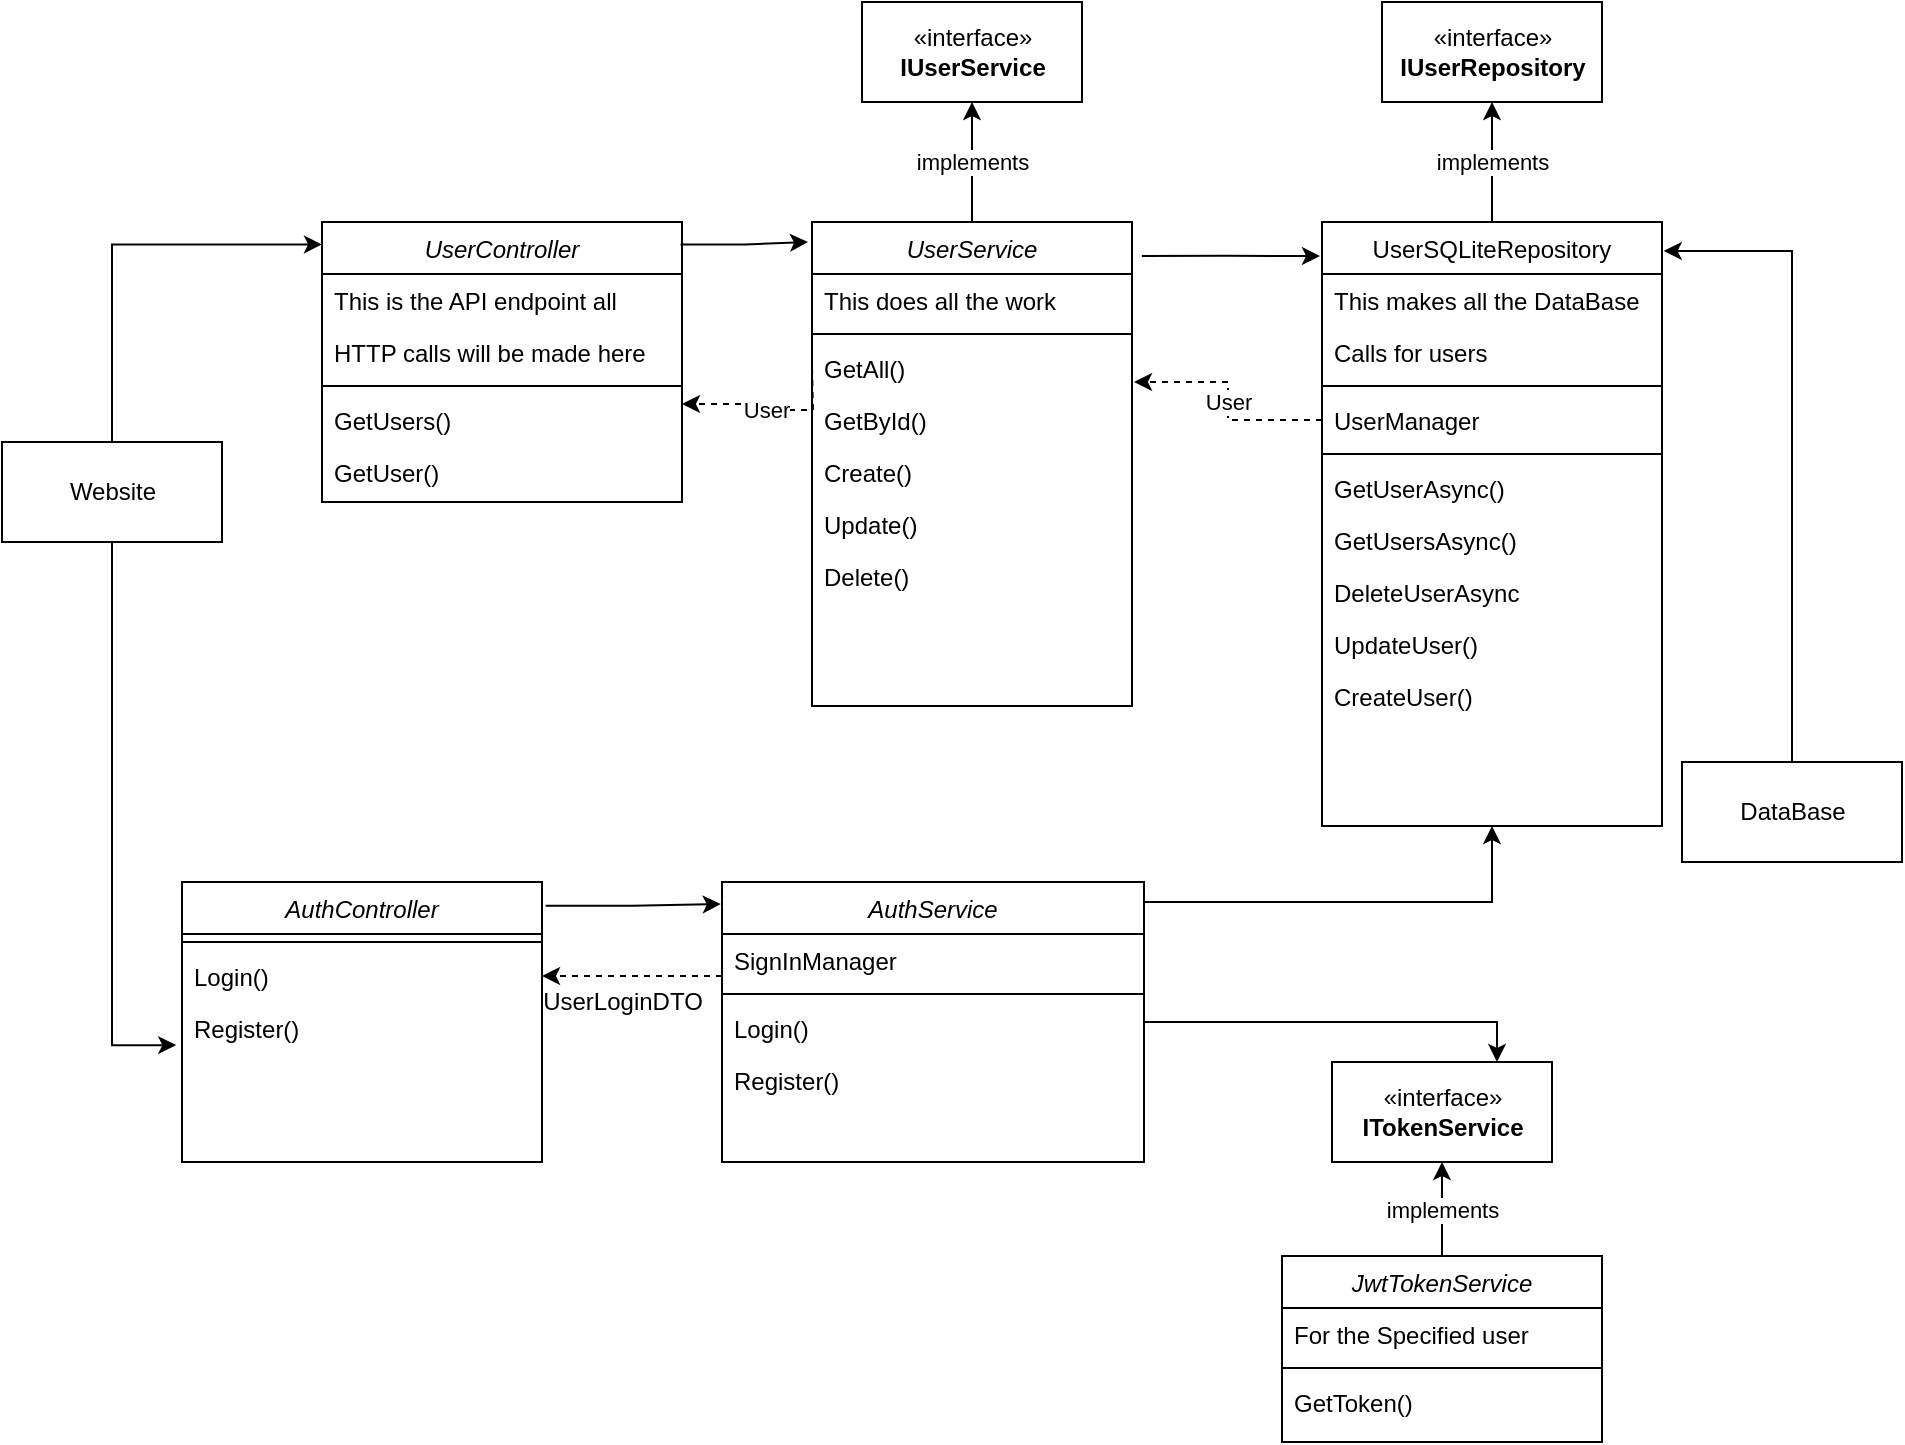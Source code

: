 <mxfile version="14.5.1" type="google"><diagram id="C5RBs43oDa-KdzZeNtuy" name="Page-1"><mxGraphModel dx="2048" dy="695" grid="1" gridSize="10" guides="1" tooltips="1" connect="1" arrows="1" fold="1" page="1" pageScale="1" pageWidth="827" pageHeight="1169" math="0" shadow="0"><root><mxCell id="WIyWlLk6GJQsqaUBKTNV-0"/><mxCell id="WIyWlLk6GJQsqaUBKTNV-1" parent="WIyWlLk6GJQsqaUBKTNV-0"/><mxCell id="aeZPI8-jSG2lQoRjbgXF-1" value="implements" style="edgeStyle=orthogonalEdgeStyle;rounded=0;orthogonalLoop=1;jettySize=auto;html=1;exitX=0.5;exitY=0;exitDx=0;exitDy=0;entryX=0.5;entryY=1;entryDx=0;entryDy=0;" parent="WIyWlLk6GJQsqaUBKTNV-1" source="zkfFHV4jXpPFQw0GAbJ--0" target="aeZPI8-jSG2lQoRjbgXF-0" edge="1"><mxGeometry relative="1" as="geometry"/></mxCell><mxCell id="zkfFHV4jXpPFQw0GAbJ--0" value="UserService" style="swimlane;fontStyle=2;align=center;verticalAlign=top;childLayout=stackLayout;horizontal=1;startSize=26;horizontalStack=0;resizeParent=1;resizeLast=0;collapsible=1;marginBottom=0;rounded=0;shadow=0;strokeWidth=1;" parent="WIyWlLk6GJQsqaUBKTNV-1" vertex="1"><mxGeometry x="345" y="120" width="160" height="242" as="geometry"><mxRectangle x="230" y="140" width="160" height="26" as="alternateBounds"/></mxGeometry></mxCell><mxCell id="zkfFHV4jXpPFQw0GAbJ--3" value="This does all the work" style="text;align=left;verticalAlign=top;spacingLeft=4;spacingRight=4;overflow=hidden;rotatable=0;points=[[0,0.5],[1,0.5]];portConstraint=eastwest;rounded=0;shadow=0;html=0;" parent="zkfFHV4jXpPFQw0GAbJ--0" vertex="1"><mxGeometry y="26" width="160" height="26" as="geometry"/></mxCell><mxCell id="zkfFHV4jXpPFQw0GAbJ--4" value="" style="line;html=1;strokeWidth=1;align=left;verticalAlign=middle;spacingTop=-1;spacingLeft=3;spacingRight=3;rotatable=0;labelPosition=right;points=[];portConstraint=eastwest;" parent="zkfFHV4jXpPFQw0GAbJ--0" vertex="1"><mxGeometry y="52" width="160" height="8" as="geometry"/></mxCell><mxCell id="zkfFHV4jXpPFQw0GAbJ--2" value="GetAll()" style="text;align=left;verticalAlign=top;spacingLeft=4;spacingRight=4;overflow=hidden;rotatable=0;points=[[0,0.5],[1,0.5]];portConstraint=eastwest;rounded=0;shadow=0;html=0;" parent="zkfFHV4jXpPFQw0GAbJ--0" vertex="1"><mxGeometry y="60" width="160" height="26" as="geometry"/></mxCell><mxCell id="zkfFHV4jXpPFQw0GAbJ--5" value="GetById()" style="text;align=left;verticalAlign=top;spacingLeft=4;spacingRight=4;overflow=hidden;rotatable=0;points=[[0,0.5],[1,0.5]];portConstraint=eastwest;" parent="zkfFHV4jXpPFQw0GAbJ--0" vertex="1"><mxGeometry y="86" width="160" height="26" as="geometry"/></mxCell><mxCell id="aeZPI8-jSG2lQoRjbgXF-41" value="Create()" style="text;align=left;verticalAlign=top;spacingLeft=4;spacingRight=4;overflow=hidden;rotatable=0;points=[[0,0.5],[1,0.5]];portConstraint=eastwest;" parent="zkfFHV4jXpPFQw0GAbJ--0" vertex="1"><mxGeometry y="112" width="160" height="26" as="geometry"/></mxCell><mxCell id="aeZPI8-jSG2lQoRjbgXF-42" value="Update()" style="text;align=left;verticalAlign=top;spacingLeft=4;spacingRight=4;overflow=hidden;rotatable=0;points=[[0,0.5],[1,0.5]];portConstraint=eastwest;" parent="zkfFHV4jXpPFQw0GAbJ--0" vertex="1"><mxGeometry y="138" width="160" height="26" as="geometry"/></mxCell><mxCell id="aeZPI8-jSG2lQoRjbgXF-43" value="Delete()" style="text;align=left;verticalAlign=top;spacingLeft=4;spacingRight=4;overflow=hidden;rotatable=0;points=[[0,0.5],[1,0.5]];portConstraint=eastwest;" parent="zkfFHV4jXpPFQw0GAbJ--0" vertex="1"><mxGeometry y="164" width="160" height="26" as="geometry"/></mxCell><mxCell id="aeZPI8-jSG2lQoRjbgXF-22" value="implements" style="edgeStyle=orthogonalEdgeStyle;rounded=0;orthogonalLoop=1;jettySize=auto;html=1;exitX=0.5;exitY=0;exitDx=0;exitDy=0;entryX=0.5;entryY=1;entryDx=0;entryDy=0;" parent="WIyWlLk6GJQsqaUBKTNV-1" source="zkfFHV4jXpPFQw0GAbJ--17" target="aeZPI8-jSG2lQoRjbgXF-11" edge="1"><mxGeometry relative="1" as="geometry"/></mxCell><mxCell id="zkfFHV4jXpPFQw0GAbJ--17" value="UserSQLiteRepository" style="swimlane;fontStyle=0;align=center;verticalAlign=top;childLayout=stackLayout;horizontal=1;startSize=26;horizontalStack=0;resizeParent=1;resizeLast=0;collapsible=1;marginBottom=0;rounded=0;shadow=0;strokeWidth=1;" parent="WIyWlLk6GJQsqaUBKTNV-1" vertex="1"><mxGeometry x="600" y="120" width="170" height="302" as="geometry"><mxRectangle x="550" y="140" width="160" height="26" as="alternateBounds"/></mxGeometry></mxCell><mxCell id="zkfFHV4jXpPFQw0GAbJ--18" value="This makes all the DataBase" style="text;align=left;verticalAlign=top;spacingLeft=4;spacingRight=4;overflow=hidden;rotatable=0;points=[[0,0.5],[1,0.5]];portConstraint=eastwest;" parent="zkfFHV4jXpPFQw0GAbJ--17" vertex="1"><mxGeometry y="26" width="170" height="26" as="geometry"/></mxCell><mxCell id="zkfFHV4jXpPFQw0GAbJ--19" value="Calls for users" style="text;align=left;verticalAlign=top;spacingLeft=4;spacingRight=4;overflow=hidden;rotatable=0;points=[[0,0.5],[1,0.5]];portConstraint=eastwest;rounded=0;shadow=0;html=0;" parent="zkfFHV4jXpPFQw0GAbJ--17" vertex="1"><mxGeometry y="52" width="170" height="26" as="geometry"/></mxCell><mxCell id="zkfFHV4jXpPFQw0GAbJ--23" value="" style="line;html=1;strokeWidth=1;align=left;verticalAlign=middle;spacingTop=-1;spacingLeft=3;spacingRight=3;rotatable=0;labelPosition=right;points=[];portConstraint=eastwest;" parent="zkfFHV4jXpPFQw0GAbJ--17" vertex="1"><mxGeometry y="78" width="170" height="8" as="geometry"/></mxCell><mxCell id="zkfFHV4jXpPFQw0GAbJ--24" value="UserManager" style="text;align=left;verticalAlign=top;spacingLeft=4;spacingRight=4;overflow=hidden;rotatable=0;points=[[0,0.5],[1,0.5]];portConstraint=eastwest;" parent="zkfFHV4jXpPFQw0GAbJ--17" vertex="1"><mxGeometry y="86" width="170" height="26" as="geometry"/></mxCell><mxCell id="aeZPI8-jSG2lQoRjbgXF-46" value="" style="line;html=1;strokeWidth=1;align=left;verticalAlign=middle;spacingTop=-1;spacingLeft=3;spacingRight=3;rotatable=0;labelPosition=right;points=[];portConstraint=eastwest;" parent="zkfFHV4jXpPFQw0GAbJ--17" vertex="1"><mxGeometry y="112" width="170" height="8" as="geometry"/></mxCell><mxCell id="aeZPI8-jSG2lQoRjbgXF-47" value="GetUserAsync()" style="text;align=left;verticalAlign=top;spacingLeft=4;spacingRight=4;overflow=hidden;rotatable=0;points=[[0,0.5],[1,0.5]];portConstraint=eastwest;" parent="zkfFHV4jXpPFQw0GAbJ--17" vertex="1"><mxGeometry y="120" width="170" height="26" as="geometry"/></mxCell><mxCell id="aeZPI8-jSG2lQoRjbgXF-48" value="GetUsersAsync()" style="text;align=left;verticalAlign=top;spacingLeft=4;spacingRight=4;overflow=hidden;rotatable=0;points=[[0,0.5],[1,0.5]];portConstraint=eastwest;" parent="zkfFHV4jXpPFQw0GAbJ--17" vertex="1"><mxGeometry y="146" width="170" height="26" as="geometry"/></mxCell><mxCell id="aeZPI8-jSG2lQoRjbgXF-49" value="DeleteUserAsync" style="text;align=left;verticalAlign=top;spacingLeft=4;spacingRight=4;overflow=hidden;rotatable=0;points=[[0,0.5],[1,0.5]];portConstraint=eastwest;" parent="zkfFHV4jXpPFQw0GAbJ--17" vertex="1"><mxGeometry y="172" width="170" height="26" as="geometry"/></mxCell><mxCell id="aeZPI8-jSG2lQoRjbgXF-50" value="UpdateUser()" style="text;align=left;verticalAlign=top;spacingLeft=4;spacingRight=4;overflow=hidden;rotatable=0;points=[[0,0.5],[1,0.5]];portConstraint=eastwest;" parent="zkfFHV4jXpPFQw0GAbJ--17" vertex="1"><mxGeometry y="198" width="170" height="26" as="geometry"/></mxCell><mxCell id="aeZPI8-jSG2lQoRjbgXF-51" value="CreateUser()" style="text;align=left;verticalAlign=top;spacingLeft=4;spacingRight=4;overflow=hidden;rotatable=0;points=[[0,0.5],[1,0.5]];portConstraint=eastwest;" parent="zkfFHV4jXpPFQw0GAbJ--17" vertex="1"><mxGeometry y="224" width="170" height="26" as="geometry"/></mxCell><mxCell id="aeZPI8-jSG2lQoRjbgXF-0" value="«interface»&lt;br&gt;&lt;b&gt;IUserService&lt;/b&gt;" style="html=1;" parent="WIyWlLk6GJQsqaUBKTNV-1" vertex="1"><mxGeometry x="370" y="10" width="110" height="50" as="geometry"/></mxCell><mxCell id="aeZPI8-jSG2lQoRjbgXF-3" value="UserController" style="swimlane;fontStyle=2;align=center;verticalAlign=top;childLayout=stackLayout;horizontal=1;startSize=26;horizontalStack=0;resizeParent=1;resizeLast=0;collapsible=1;marginBottom=0;rounded=0;shadow=0;strokeWidth=1;" parent="WIyWlLk6GJQsqaUBKTNV-1" vertex="1"><mxGeometry x="100" y="120" width="180" height="140" as="geometry"><mxRectangle x="230" y="140" width="160" height="26" as="alternateBounds"/></mxGeometry></mxCell><mxCell id="aeZPI8-jSG2lQoRjbgXF-4" value="This is the API endpoint all" style="text;align=left;verticalAlign=top;spacingLeft=4;spacingRight=4;overflow=hidden;rotatable=0;points=[[0,0.5],[1,0.5]];portConstraint=eastwest;" parent="aeZPI8-jSG2lQoRjbgXF-3" vertex="1"><mxGeometry y="26" width="180" height="26" as="geometry"/></mxCell><mxCell id="aeZPI8-jSG2lQoRjbgXF-8" value="HTTP calls will be made here" style="text;align=left;verticalAlign=top;spacingLeft=4;spacingRight=4;overflow=hidden;rotatable=0;points=[[0,0.5],[1,0.5]];portConstraint=eastwest;" parent="aeZPI8-jSG2lQoRjbgXF-3" vertex="1"><mxGeometry y="52" width="180" height="26" as="geometry"/></mxCell><mxCell id="aeZPI8-jSG2lQoRjbgXF-7" value="" style="line;html=1;strokeWidth=1;align=left;verticalAlign=middle;spacingTop=-1;spacingLeft=3;spacingRight=3;rotatable=0;labelPosition=right;points=[];portConstraint=eastwest;" parent="aeZPI8-jSG2lQoRjbgXF-3" vertex="1"><mxGeometry y="78" width="180" height="8" as="geometry"/></mxCell><mxCell id="aeZPI8-jSG2lQoRjbgXF-10" value="GetUsers()" style="text;align=left;verticalAlign=top;spacingLeft=4;spacingRight=4;overflow=hidden;rotatable=0;points=[[0,0.5],[1,0.5]];portConstraint=eastwest;" parent="aeZPI8-jSG2lQoRjbgXF-3" vertex="1"><mxGeometry y="86" width="180" height="26" as="geometry"/></mxCell><mxCell id="aeZPI8-jSG2lQoRjbgXF-25" value="GetUser()" style="text;align=left;verticalAlign=top;spacingLeft=4;spacingRight=4;overflow=hidden;rotatable=0;points=[[0,0.5],[1,0.5]];portConstraint=eastwest;" parent="aeZPI8-jSG2lQoRjbgXF-3" vertex="1"><mxGeometry y="112" width="180" height="26" as="geometry"/></mxCell><mxCell id="aeZPI8-jSG2lQoRjbgXF-11" value="«interface»&lt;br&gt;&lt;b&gt;IUserRepository&lt;/b&gt;" style="html=1;" parent="WIyWlLk6GJQsqaUBKTNV-1" vertex="1"><mxGeometry x="630" y="10" width="110" height="50" as="geometry"/></mxCell><mxCell id="aeZPI8-jSG2lQoRjbgXF-13" style="edgeStyle=orthogonalEdgeStyle;rounded=0;orthogonalLoop=1;jettySize=auto;html=1;exitX=0.5;exitY=0;exitDx=0;exitDy=0;entryX=1.005;entryY=0.048;entryDx=0;entryDy=0;entryPerimeter=0;" parent="WIyWlLk6GJQsqaUBKTNV-1" source="aeZPI8-jSG2lQoRjbgXF-12" target="zkfFHV4jXpPFQw0GAbJ--17" edge="1"><mxGeometry relative="1" as="geometry"/></mxCell><mxCell id="aeZPI8-jSG2lQoRjbgXF-12" value="DataBase" style="html=1;" parent="WIyWlLk6GJQsqaUBKTNV-1" vertex="1"><mxGeometry x="780" y="390" width="110" height="50" as="geometry"/></mxCell><mxCell id="aeZPI8-jSG2lQoRjbgXF-17" value="User" style="edgeStyle=orthogonalEdgeStyle;rounded=0;orthogonalLoop=1;jettySize=auto;html=1;exitX=0;exitY=0.5;exitDx=0;exitDy=0;dashed=1;" parent="WIyWlLk6GJQsqaUBKTNV-1" source="zkfFHV4jXpPFQw0GAbJ--24" edge="1"><mxGeometry relative="1" as="geometry"><mxPoint x="560" y="211" as="sourcePoint"/><mxPoint x="506" y="200" as="targetPoint"/><Array as="points"><mxPoint x="553" y="219"/><mxPoint x="553" y="200"/></Array></mxGeometry></mxCell><mxCell id="aeZPI8-jSG2lQoRjbgXF-18" value="User" style="edgeStyle=orthogonalEdgeStyle;rounded=0;orthogonalLoop=1;jettySize=auto;html=1;exitX=0;exitY=0.5;exitDx=0;exitDy=0;entryX=1;entryY=0.192;entryDx=0;entryDy=0;entryPerimeter=0;dashed=1;" parent="WIyWlLk6GJQsqaUBKTNV-1" target="aeZPI8-jSG2lQoRjbgXF-10" edge="1"><mxGeometry relative="1" as="geometry"><mxPoint x="345" y="193" as="sourcePoint"/></mxGeometry></mxCell><mxCell id="aeZPI8-jSG2lQoRjbgXF-19" style="edgeStyle=orthogonalEdgeStyle;rounded=0;orthogonalLoop=1;jettySize=auto;html=1;exitX=0.996;exitY=0.08;exitDx=0;exitDy=0;exitPerimeter=0;" parent="WIyWlLk6GJQsqaUBKTNV-1" source="aeZPI8-jSG2lQoRjbgXF-3" edge="1"><mxGeometry relative="1" as="geometry"><mxPoint x="343" y="130" as="targetPoint"/></mxGeometry></mxCell><mxCell id="aeZPI8-jSG2lQoRjbgXF-20" style="edgeStyle=orthogonalEdgeStyle;rounded=0;orthogonalLoop=1;jettySize=auto;html=1;exitX=1.031;exitY=0.07;exitDx=0;exitDy=0;exitPerimeter=0;" parent="WIyWlLk6GJQsqaUBKTNV-1" source="zkfFHV4jXpPFQw0GAbJ--0" edge="1"><mxGeometry relative="1" as="geometry"><mxPoint x="520" y="137" as="sourcePoint"/><mxPoint x="599" y="137" as="targetPoint"/></mxGeometry></mxCell><mxCell id="aeZPI8-jSG2lQoRjbgXF-24" style="edgeStyle=orthogonalEdgeStyle;rounded=0;orthogonalLoop=1;jettySize=auto;html=1;exitX=0.5;exitY=0;exitDx=0;exitDy=0;entryX=0;entryY=0.08;entryDx=0;entryDy=0;entryPerimeter=0;" parent="WIyWlLk6GJQsqaUBKTNV-1" source="aeZPI8-jSG2lQoRjbgXF-23" target="aeZPI8-jSG2lQoRjbgXF-3" edge="1"><mxGeometry relative="1" as="geometry"><Array as="points"><mxPoint x="-5" y="131"/></Array></mxGeometry></mxCell><mxCell id="oHpqX3BSD0J8fx6_ybVN-33" style="edgeStyle=orthogonalEdgeStyle;rounded=0;orthogonalLoop=1;jettySize=auto;html=1;entryX=-0.016;entryY=0.829;entryDx=0;entryDy=0;entryPerimeter=0;" parent="WIyWlLk6GJQsqaUBKTNV-1" source="aeZPI8-jSG2lQoRjbgXF-23" target="oHpqX3BSD0J8fx6_ybVN-5" edge="1"><mxGeometry relative="1" as="geometry"/></mxCell><mxCell id="aeZPI8-jSG2lQoRjbgXF-23" value="Website" style="html=1;" parent="WIyWlLk6GJQsqaUBKTNV-1" vertex="1"><mxGeometry x="-60" y="230" width="110" height="50" as="geometry"/></mxCell><mxCell id="SRbOthbt9VgAZgA1BuCe-0" style="edgeStyle=orthogonalEdgeStyle;rounded=0;orthogonalLoop=1;jettySize=auto;html=1;exitX=1.01;exitY=0.085;exitDx=0;exitDy=0;entryX=-0.003;entryY=0.079;entryDx=0;entryDy=0;entryPerimeter=0;exitPerimeter=0;" edge="1" parent="WIyWlLk6GJQsqaUBKTNV-1" source="oHpqX3BSD0J8fx6_ybVN-0" target="oHpqX3BSD0J8fx6_ybVN-6"><mxGeometry relative="1" as="geometry"/></mxCell><mxCell id="oHpqX3BSD0J8fx6_ybVN-0" value="AuthController" style="swimlane;fontStyle=2;align=center;verticalAlign=top;childLayout=stackLayout;horizontal=1;startSize=26;horizontalStack=0;resizeParent=1;resizeLast=0;collapsible=1;marginBottom=0;rounded=0;shadow=0;strokeWidth=1;" parent="WIyWlLk6GJQsqaUBKTNV-1" vertex="1"><mxGeometry x="30" y="450" width="180" height="140" as="geometry"><mxRectangle x="230" y="140" width="160" height="26" as="alternateBounds"/></mxGeometry></mxCell><mxCell id="oHpqX3BSD0J8fx6_ybVN-3" value="" style="line;html=1;strokeWidth=1;align=left;verticalAlign=middle;spacingTop=-1;spacingLeft=3;spacingRight=3;rotatable=0;labelPosition=right;points=[];portConstraint=eastwest;" parent="oHpqX3BSD0J8fx6_ybVN-0" vertex="1"><mxGeometry y="26" width="180" height="8" as="geometry"/></mxCell><mxCell id="oHpqX3BSD0J8fx6_ybVN-4" value="Login()" style="text;align=left;verticalAlign=top;spacingLeft=4;spacingRight=4;overflow=hidden;rotatable=0;points=[[0,0.5],[1,0.5]];portConstraint=eastwest;" parent="oHpqX3BSD0J8fx6_ybVN-0" vertex="1"><mxGeometry y="34" width="180" height="26" as="geometry"/></mxCell><mxCell id="oHpqX3BSD0J8fx6_ybVN-5" value="Register()" style="text;align=left;verticalAlign=top;spacingLeft=4;spacingRight=4;overflow=hidden;rotatable=0;points=[[0,0.5],[1,0.5]];portConstraint=eastwest;" parent="oHpqX3BSD0J8fx6_ybVN-0" vertex="1"><mxGeometry y="60" width="180" height="26" as="geometry"/></mxCell><mxCell id="oHpqX3BSD0J8fx6_ybVN-28" style="edgeStyle=orthogonalEdgeStyle;rounded=0;orthogonalLoop=1;jettySize=auto;html=1;entryX=0.75;entryY=0;entryDx=0;entryDy=0;" parent="WIyWlLk6GJQsqaUBKTNV-1" source="oHpqX3BSD0J8fx6_ybVN-6" target="oHpqX3BSD0J8fx6_ybVN-25" edge="1"><mxGeometry relative="1" as="geometry"/></mxCell><mxCell id="oHpqX3BSD0J8fx6_ybVN-29" style="edgeStyle=orthogonalEdgeStyle;rounded=0;orthogonalLoop=1;jettySize=auto;html=1;entryX=1;entryY=0.5;entryDx=0;entryDy=0;dashed=1;" parent="WIyWlLk6GJQsqaUBKTNV-1" source="oHpqX3BSD0J8fx6_ybVN-6" target="oHpqX3BSD0J8fx6_ybVN-4" edge="1"><mxGeometry relative="1" as="geometry"><Array as="points"><mxPoint x="290" y="497"/><mxPoint x="290" y="497"/></Array></mxGeometry></mxCell><mxCell id="oHpqX3BSD0J8fx6_ybVN-32" style="edgeStyle=orthogonalEdgeStyle;rounded=0;orthogonalLoop=1;jettySize=auto;html=1;entryX=0.5;entryY=1;entryDx=0;entryDy=0;" parent="WIyWlLk6GJQsqaUBKTNV-1" source="oHpqX3BSD0J8fx6_ybVN-6" target="zkfFHV4jXpPFQw0GAbJ--17" edge="1"><mxGeometry relative="1" as="geometry"><Array as="points"><mxPoint x="685" y="460"/></Array></mxGeometry></mxCell><mxCell id="oHpqX3BSD0J8fx6_ybVN-6" value="AuthService" style="swimlane;fontStyle=2;align=center;verticalAlign=top;childLayout=stackLayout;horizontal=1;startSize=26;horizontalStack=0;resizeParent=1;resizeLast=0;collapsible=1;marginBottom=0;rounded=0;shadow=0;strokeWidth=1;" parent="WIyWlLk6GJQsqaUBKTNV-1" vertex="1"><mxGeometry x="300" y="450" width="211" height="140" as="geometry"><mxRectangle x="230" y="140" width="160" height="26" as="alternateBounds"/></mxGeometry></mxCell><mxCell id="zkfFHV4jXpPFQw0GAbJ--25" value="SignInManager" style="text;align=left;verticalAlign=top;spacingLeft=4;spacingRight=4;overflow=hidden;rotatable=0;points=[[0,0.5],[1,0.5]];portConstraint=eastwest;" parent="oHpqX3BSD0J8fx6_ybVN-6" vertex="1"><mxGeometry y="26" width="211" height="26" as="geometry"/></mxCell><mxCell id="oHpqX3BSD0J8fx6_ybVN-8" value="" style="line;html=1;strokeWidth=1;align=left;verticalAlign=middle;spacingTop=-1;spacingLeft=3;spacingRight=3;rotatable=0;labelPosition=right;points=[];portConstraint=eastwest;" parent="oHpqX3BSD0J8fx6_ybVN-6" vertex="1"><mxGeometry y="52" width="211" height="8" as="geometry"/></mxCell><mxCell id="oHpqX3BSD0J8fx6_ybVN-9" value="Login()" style="text;align=left;verticalAlign=top;spacingLeft=4;spacingRight=4;overflow=hidden;rotatable=0;points=[[0,0.5],[1,0.5]];portConstraint=eastwest;" parent="oHpqX3BSD0J8fx6_ybVN-6" vertex="1"><mxGeometry y="60" width="211" height="26" as="geometry"/></mxCell><mxCell id="oHpqX3BSD0J8fx6_ybVN-10" value="Register()" style="text;align=left;verticalAlign=top;spacingLeft=4;spacingRight=4;overflow=hidden;rotatable=0;points=[[0,0.5],[1,0.5]];portConstraint=eastwest;rounded=0;shadow=0;html=0;" parent="oHpqX3BSD0J8fx6_ybVN-6" vertex="1"><mxGeometry y="86" width="211" height="26" as="geometry"/></mxCell><mxCell id="oHpqX3BSD0J8fx6_ybVN-20" value="implements" style="edgeStyle=orthogonalEdgeStyle;rounded=0;orthogonalLoop=1;jettySize=auto;html=1;exitX=0.5;exitY=0;exitDx=0;exitDy=0;entryX=0.5;entryY=1;entryDx=0;entryDy=0;" parent="WIyWlLk6GJQsqaUBKTNV-1" source="oHpqX3BSD0J8fx6_ybVN-21" target="oHpqX3BSD0J8fx6_ybVN-25" edge="1"><mxGeometry relative="1" as="geometry"/></mxCell><mxCell id="oHpqX3BSD0J8fx6_ybVN-21" value="JwtTokenService" style="swimlane;fontStyle=2;align=center;verticalAlign=top;childLayout=stackLayout;horizontal=1;startSize=26;horizontalStack=0;resizeParent=1;resizeLast=0;collapsible=1;marginBottom=0;rounded=0;shadow=0;strokeWidth=1;" parent="WIyWlLk6GJQsqaUBKTNV-1" vertex="1"><mxGeometry x="580" y="637" width="160" height="93" as="geometry"><mxRectangle x="230" y="140" width="160" height="26" as="alternateBounds"/></mxGeometry></mxCell><mxCell id="oHpqX3BSD0J8fx6_ybVN-22" value="For the Specified user" style="text;align=left;verticalAlign=top;spacingLeft=4;spacingRight=4;overflow=hidden;rotatable=0;points=[[0,0.5],[1,0.5]];portConstraint=eastwest;rounded=0;shadow=0;html=0;" parent="oHpqX3BSD0J8fx6_ybVN-21" vertex="1"><mxGeometry y="26" width="160" height="26" as="geometry"/></mxCell><mxCell id="oHpqX3BSD0J8fx6_ybVN-23" value="" style="line;html=1;strokeWidth=1;align=left;verticalAlign=middle;spacingTop=-1;spacingLeft=3;spacingRight=3;rotatable=0;labelPosition=right;points=[];portConstraint=eastwest;" parent="oHpqX3BSD0J8fx6_ybVN-21" vertex="1"><mxGeometry y="52" width="160" height="8" as="geometry"/></mxCell><mxCell id="oHpqX3BSD0J8fx6_ybVN-24" value="GetToken()" style="text;align=left;verticalAlign=top;spacingLeft=4;spacingRight=4;overflow=hidden;rotatable=0;points=[[0,0.5],[1,0.5]];portConstraint=eastwest;" parent="oHpqX3BSD0J8fx6_ybVN-21" vertex="1"><mxGeometry y="60" width="160" height="26" as="geometry"/></mxCell><mxCell id="oHpqX3BSD0J8fx6_ybVN-25" value="«interface»&lt;br&gt;&lt;b&gt;ITokenService&lt;/b&gt;" style="html=1;" parent="WIyWlLk6GJQsqaUBKTNV-1" vertex="1"><mxGeometry x="605" y="540" width="110" height="50" as="geometry"/></mxCell><mxCell id="oHpqX3BSD0J8fx6_ybVN-30" value="UserLoginDTO" style="text;html=1;align=center;verticalAlign=middle;resizable=0;points=[];autosize=1;" parent="WIyWlLk6GJQsqaUBKTNV-1" vertex="1"><mxGeometry x="200" y="500" width="100" height="20" as="geometry"/></mxCell></root></mxGraphModel></diagram></mxfile>